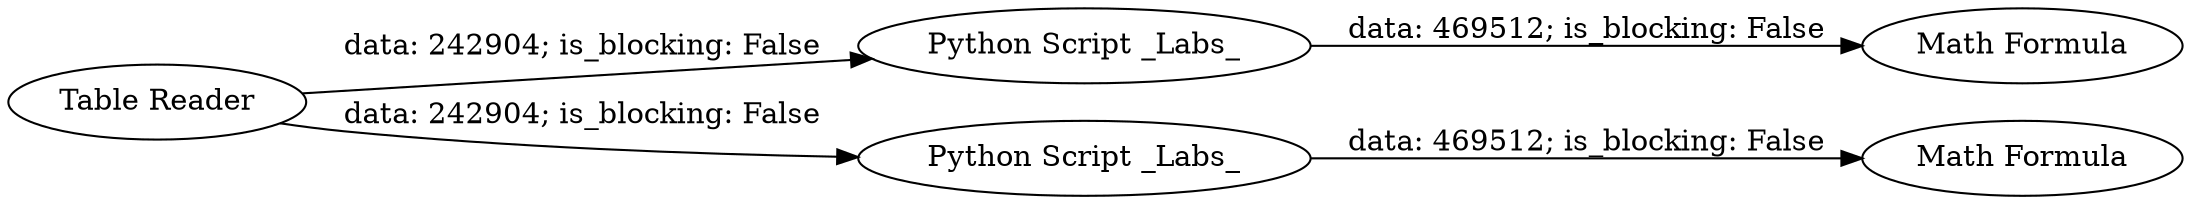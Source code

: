 digraph {
	"5684844775704649851_24" [label="Math Formula"]
	"5684844775704649851_23" [label="Math Formula"]
	"5684844775704649851_28" [label="Table Reader"]
	"5684844775704649851_20" [label="Python Script _Labs_"]
	"5684844775704649851_22" [label="Python Script _Labs_"]
	"5684844775704649851_20" -> "5684844775704649851_24" [label="data: 469512; is_blocking: False"]
	"5684844775704649851_22" -> "5684844775704649851_23" [label="data: 469512; is_blocking: False"]
	"5684844775704649851_28" -> "5684844775704649851_20" [label="data: 242904; is_blocking: False"]
	"5684844775704649851_28" -> "5684844775704649851_22" [label="data: 242904; is_blocking: False"]
	rankdir=LR
}
